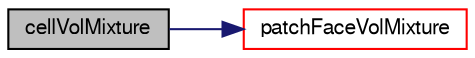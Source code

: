 digraph "cellVolMixture"
{
  bgcolor="transparent";
  edge [fontname="FreeSans",fontsize="10",labelfontname="FreeSans",labelfontsize="10"];
  node [fontname="FreeSans",fontsize="10",shape=record];
  rankdir="LR";
  Node112 [label="cellVolMixture",height=0.2,width=0.4,color="black", fillcolor="grey75", style="filled", fontcolor="black"];
  Node112 -> Node113 [color="midnightblue",fontsize="10",style="solid",fontname="FreeSans"];
  Node113 [label="patchFaceVolMixture",height=0.2,width=0.4,color="red",URL="$a29770.html#ac8a1f16cf164ea62f9a24b974f616395"];
}
